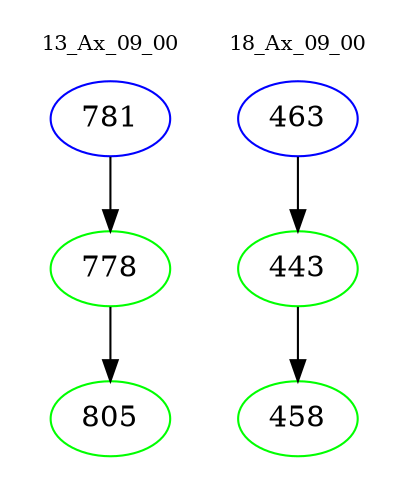 digraph{
subgraph cluster_0 {
color = white
label = "13_Ax_09_00";
fontsize=10;
T0_781 [label="781", color="blue"]
T0_781 -> T0_778 [color="black"]
T0_778 [label="778", color="green"]
T0_778 -> T0_805 [color="black"]
T0_805 [label="805", color="green"]
}
subgraph cluster_1 {
color = white
label = "18_Ax_09_00";
fontsize=10;
T1_463 [label="463", color="blue"]
T1_463 -> T1_443 [color="black"]
T1_443 [label="443", color="green"]
T1_443 -> T1_458 [color="black"]
T1_458 [label="458", color="green"]
}
}
